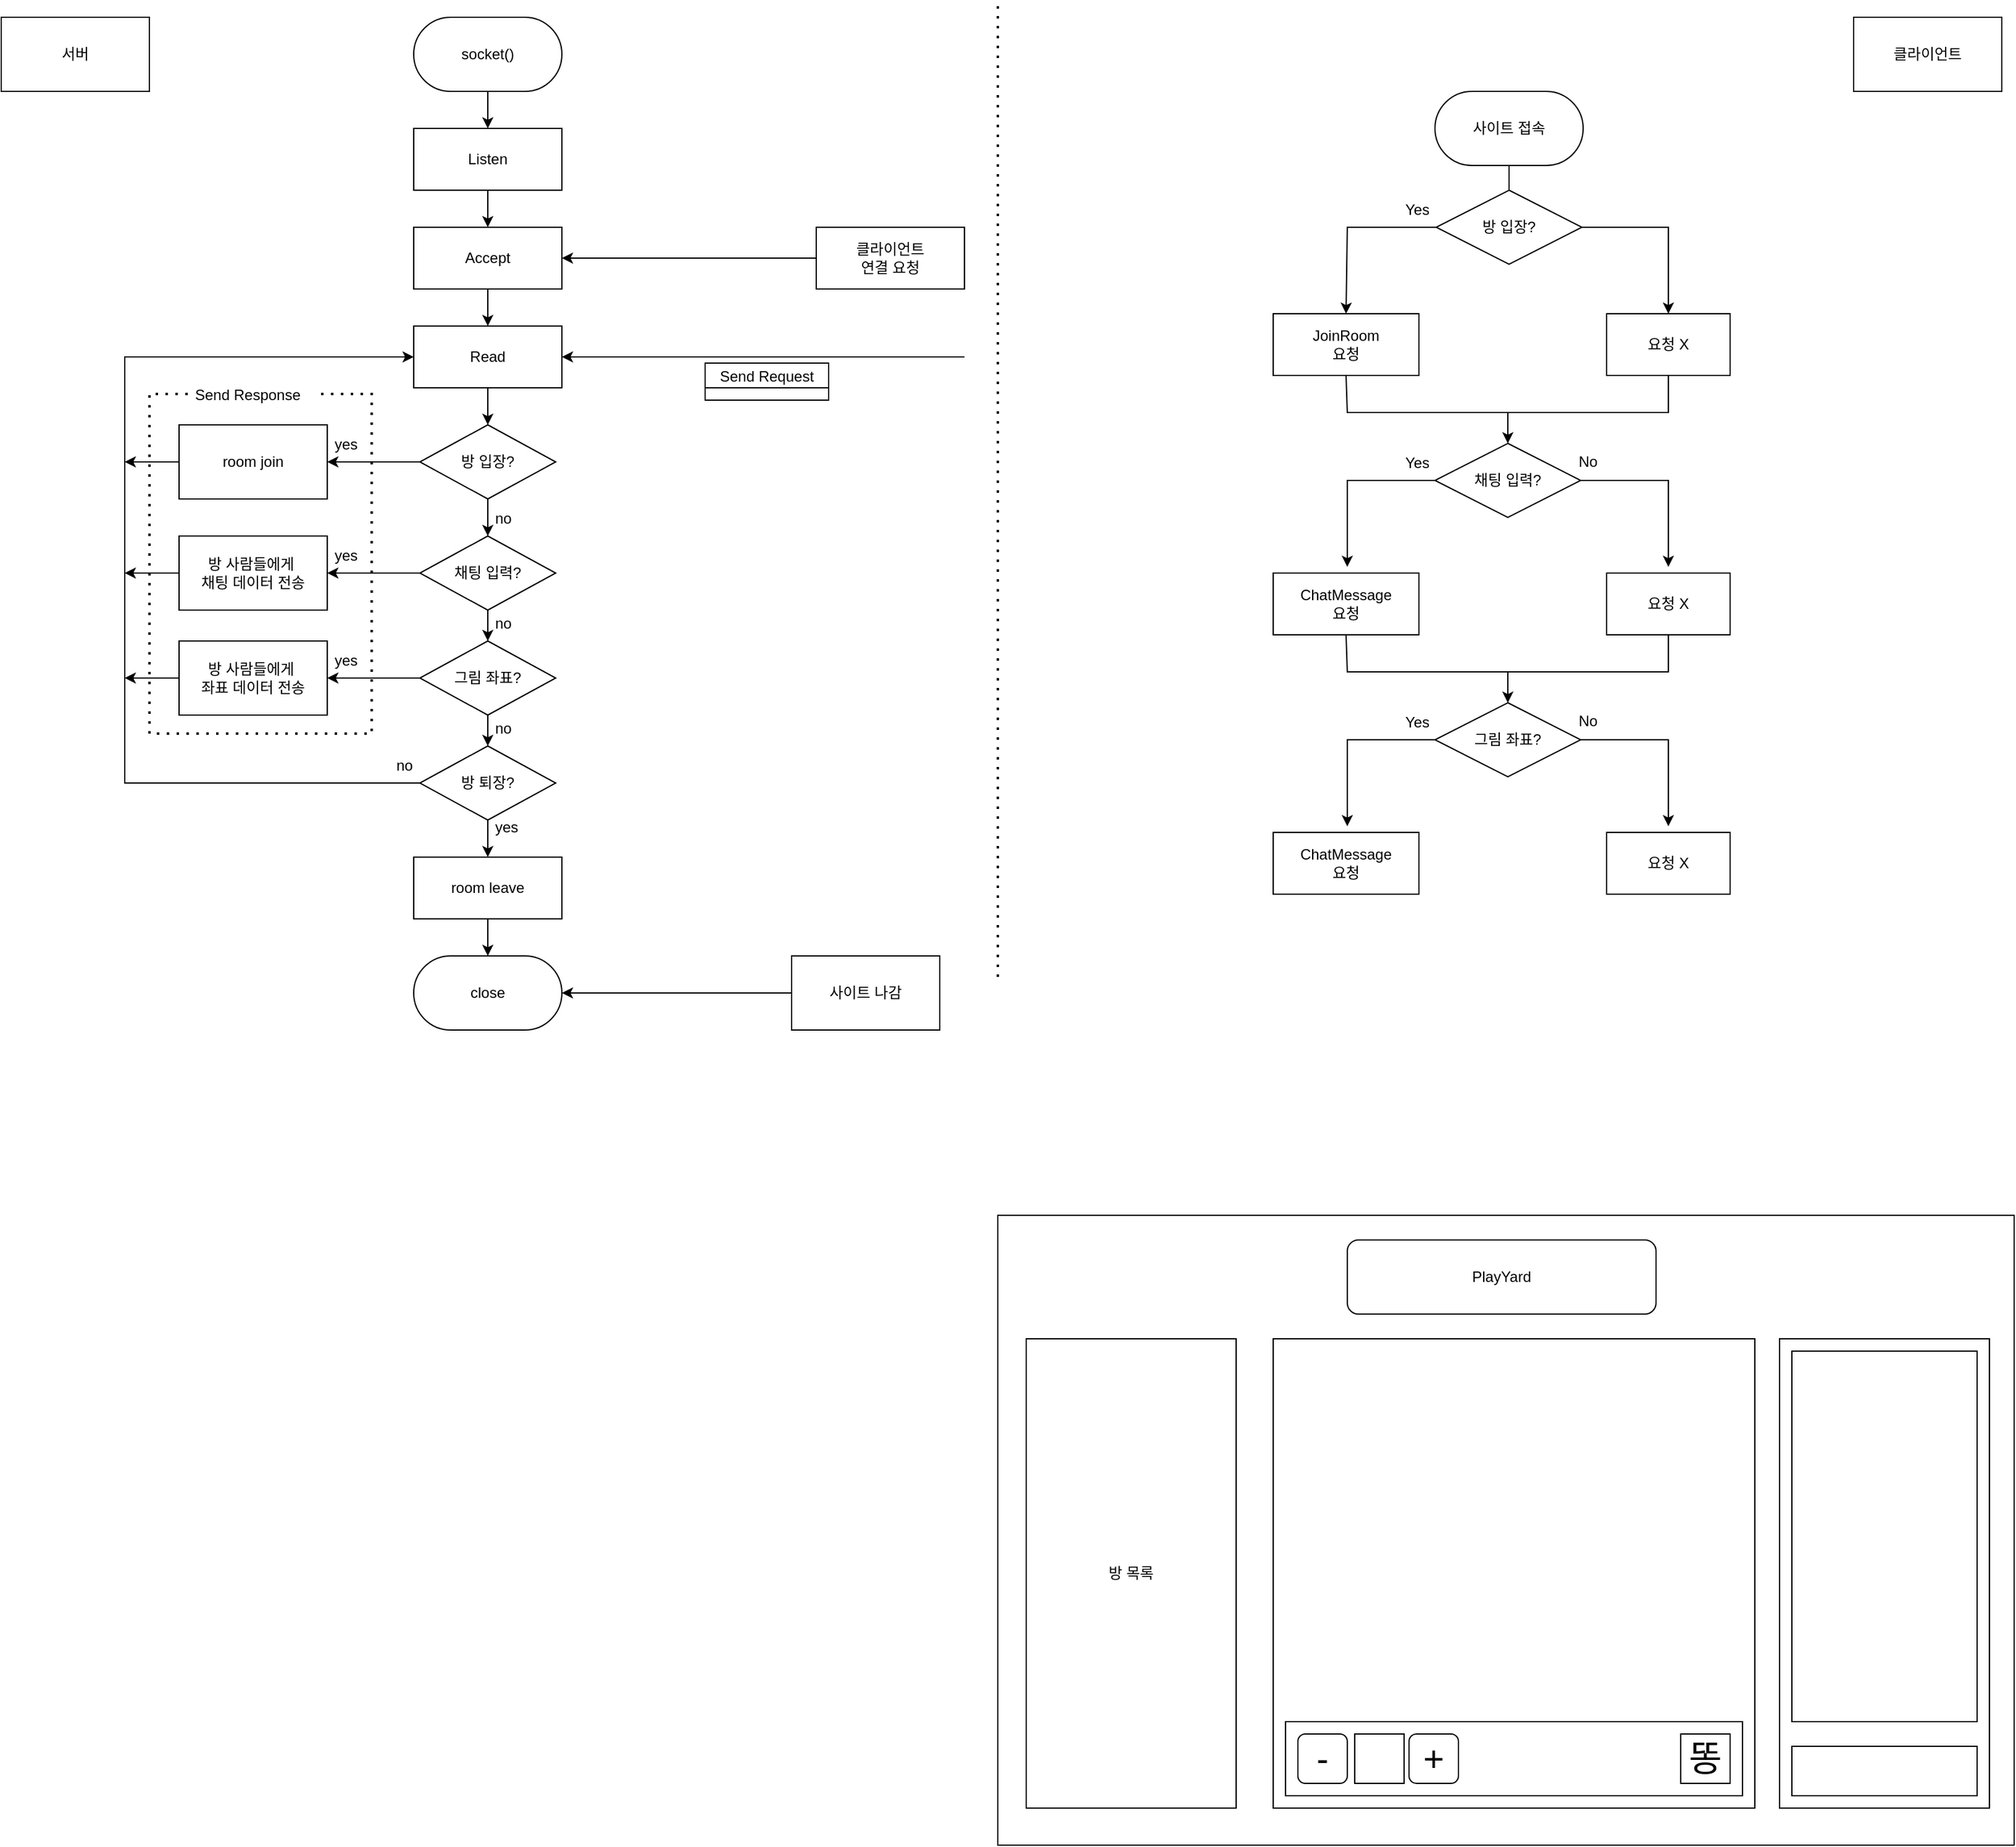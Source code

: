 <mxfile version="20.0.3" type="github">
  <diagram id="WoUSKYyLAS6QP5xmDLaz" name="Page-1">
    <mxGraphModel dx="1422" dy="762" grid="1" gridSize="10" guides="1" tooltips="1" connect="1" arrows="1" fold="1" page="1" pageScale="1" pageWidth="827" pageHeight="1169" math="0" shadow="0">
      <root>
        <mxCell id="0" />
        <mxCell id="1" parent="0" />
        <mxCell id="NI60vL5AaP7EO7W3eIKq-2" value="서버" style="rounded=0;whiteSpace=wrap;html=1;" parent="1" vertex="1">
          <mxGeometry x="20" y="20" width="120" height="60" as="geometry" />
        </mxCell>
        <mxCell id="NI60vL5AaP7EO7W3eIKq-3" value="클라이언트" style="rounded=0;whiteSpace=wrap;html=1;" parent="1" vertex="1">
          <mxGeometry x="1520" y="20" width="120" height="60" as="geometry" />
        </mxCell>
        <mxCell id="NI60vL5AaP7EO7W3eIKq-4" value="" style="endArrow=none;dashed=1;html=1;dashPattern=1 3;strokeWidth=2;rounded=0;" parent="1" edge="1">
          <mxGeometry width="50" height="50" relative="1" as="geometry">
            <mxPoint x="827" y="797" as="sourcePoint" />
            <mxPoint x="827" y="7" as="targetPoint" />
          </mxGeometry>
        </mxCell>
        <mxCell id="NI60vL5AaP7EO7W3eIKq-7" value="" style="rounded=0;whiteSpace=wrap;html=1;" parent="1" vertex="1">
          <mxGeometry x="827" y="990" width="823" height="510" as="geometry" />
        </mxCell>
        <mxCell id="NI60vL5AaP7EO7W3eIKq-8" value="" style="rounded=0;whiteSpace=wrap;html=1;" parent="1" vertex="1">
          <mxGeometry x="1050" y="1090" width="390" height="380" as="geometry" />
        </mxCell>
        <mxCell id="NI60vL5AaP7EO7W3eIKq-10" value="방 목록" style="rounded=0;whiteSpace=wrap;html=1;" parent="1" vertex="1">
          <mxGeometry x="850" y="1090" width="170" height="380" as="geometry" />
        </mxCell>
        <mxCell id="NI60vL5AaP7EO7W3eIKq-11" value="" style="rounded=0;whiteSpace=wrap;html=1;" parent="1" vertex="1">
          <mxGeometry x="1460" y="1090" width="170" height="380" as="geometry" />
        </mxCell>
        <mxCell id="NI60vL5AaP7EO7W3eIKq-12" value="PlayYard" style="rounded=1;whiteSpace=wrap;html=1;" parent="1" vertex="1">
          <mxGeometry x="1110" y="1010" width="250" height="60" as="geometry" />
        </mxCell>
        <mxCell id="NI60vL5AaP7EO7W3eIKq-13" value="" style="rounded=0;whiteSpace=wrap;html=1;" parent="1" vertex="1">
          <mxGeometry x="1060" y="1400" width="370" height="60" as="geometry" />
        </mxCell>
        <mxCell id="NI60vL5AaP7EO7W3eIKq-14" value="&lt;font style=&quot;font-size: 29px;&quot;&gt;-&lt;/font&gt;" style="rounded=1;whiteSpace=wrap;html=1;" parent="1" vertex="1">
          <mxGeometry x="1070" y="1410" width="40" height="40" as="geometry" />
        </mxCell>
        <mxCell id="NI60vL5AaP7EO7W3eIKq-15" value="&lt;font style=&quot;font-size: 29px;&quot;&gt;+&lt;/font&gt;" style="rounded=1;whiteSpace=wrap;html=1;" parent="1" vertex="1">
          <mxGeometry x="1160" y="1410" width="40" height="40" as="geometry" />
        </mxCell>
        <mxCell id="NI60vL5AaP7EO7W3eIKq-16" value="" style="whiteSpace=wrap;html=1;aspect=fixed;fontSize=29;" parent="1" vertex="1">
          <mxGeometry x="1116" y="1410" width="40" height="40" as="geometry" />
        </mxCell>
        <mxCell id="NI60vL5AaP7EO7W3eIKq-17" value="똥" style="whiteSpace=wrap;html=1;aspect=fixed;fontSize=29;" parent="1" vertex="1">
          <mxGeometry x="1380" y="1410" width="40" height="40" as="geometry" />
        </mxCell>
        <mxCell id="NI60vL5AaP7EO7W3eIKq-18" value="" style="rounded=0;whiteSpace=wrap;html=1;fontSize=29;" parent="1" vertex="1">
          <mxGeometry x="1470" y="1420" width="150" height="40" as="geometry" />
        </mxCell>
        <mxCell id="NI60vL5AaP7EO7W3eIKq-19" value="" style="rounded=0;whiteSpace=wrap;html=1;fontSize=29;" parent="1" vertex="1">
          <mxGeometry x="1470" y="1100" width="150" height="300" as="geometry" />
        </mxCell>
        <mxCell id="1nU0iJgryQsgc_WQuSYV-8" value="" style="edgeStyle=orthogonalEdgeStyle;rounded=0;orthogonalLoop=1;jettySize=auto;html=1;" parent="1" source="1nU0iJgryQsgc_WQuSYV-4" target="1nU0iJgryQsgc_WQuSYV-7" edge="1">
          <mxGeometry relative="1" as="geometry" />
        </mxCell>
        <mxCell id="eC7-E6hgbhm-13LzCk_F-1" value="사이트 접속" style="rounded=1;whiteSpace=wrap;html=1;arcSize=50;" parent="1" vertex="1">
          <mxGeometry x="1181" y="80" width="120" height="60" as="geometry" />
        </mxCell>
        <mxCell id="1nU0iJgryQsgc_WQuSYV-4" value="socket()" style="rounded=1;whiteSpace=wrap;html=1;arcSize=50;" parent="1" vertex="1">
          <mxGeometry x="354" y="20" width="120" height="60" as="geometry" />
        </mxCell>
        <mxCell id="eC7-E6hgbhm-13LzCk_F-4" value="" style="endArrow=none;html=1;rounded=0;entryX=0.5;entryY=1;entryDx=0;entryDy=0;" parent="1" target="eC7-E6hgbhm-13LzCk_F-1" edge="1">
          <mxGeometry width="50" height="50" relative="1" as="geometry">
            <mxPoint x="1241" y="160" as="sourcePoint" />
            <mxPoint x="1280" y="190" as="targetPoint" />
          </mxGeometry>
        </mxCell>
        <mxCell id="1nU0iJgryQsgc_WQuSYV-10" value="" style="edgeStyle=orthogonalEdgeStyle;rounded=0;orthogonalLoop=1;jettySize=auto;html=1;" parent="1" source="1nU0iJgryQsgc_WQuSYV-7" target="1nU0iJgryQsgc_WQuSYV-9" edge="1">
          <mxGeometry relative="1" as="geometry" />
        </mxCell>
        <mxCell id="eC7-E6hgbhm-13LzCk_F-7" value="방 입장?" style="rhombus;whiteSpace=wrap;html=1;" parent="1" vertex="1">
          <mxGeometry x="1182" y="160" width="118" height="60" as="geometry" />
        </mxCell>
        <mxCell id="1nU0iJgryQsgc_WQuSYV-7" value="Listen" style="rounded=1;whiteSpace=wrap;html=1;arcSize=0;" parent="1" vertex="1">
          <mxGeometry x="354" y="110" width="120" height="50" as="geometry" />
        </mxCell>
        <mxCell id="eC7-E6hgbhm-13LzCk_F-8" value="" style="endArrow=classic;html=1;rounded=0;exitX=0;exitY=0.5;exitDx=0;exitDy=0;entryX=0.5;entryY=0;entryDx=0;entryDy=0;" parent="1" source="eC7-E6hgbhm-13LzCk_F-7" edge="1" target="eC7-E6hgbhm-13LzCk_F-11">
          <mxGeometry width="50" height="50" relative="1" as="geometry">
            <mxPoint x="1230" y="320" as="sourcePoint" />
            <mxPoint x="1240" y="260" as="targetPoint" />
            <Array as="points">
              <mxPoint x="1110" y="190" />
            </Array>
          </mxGeometry>
        </mxCell>
        <mxCell id="1nU0iJgryQsgc_WQuSYV-14" value="" style="edgeStyle=orthogonalEdgeStyle;rounded=0;orthogonalLoop=1;jettySize=auto;html=1;" parent="1" source="1nU0iJgryQsgc_WQuSYV-9" target="1nU0iJgryQsgc_WQuSYV-13" edge="1">
          <mxGeometry relative="1" as="geometry" />
        </mxCell>
        <mxCell id="1nU0iJgryQsgc_WQuSYV-9" value="Accept" style="whiteSpace=wrap;html=1;rounded=1;arcSize=0;" parent="1" vertex="1">
          <mxGeometry x="354" y="190" width="120" height="50" as="geometry" />
        </mxCell>
        <mxCell id="eC7-E6hgbhm-13LzCk_F-11" value="JoinRoom&lt;br&gt;요청" style="rounded=0;whiteSpace=wrap;html=1;" parent="1" vertex="1">
          <mxGeometry x="1050" y="260" width="118" height="50" as="geometry" />
        </mxCell>
        <mxCell id="1nU0iJgryQsgc_WQuSYV-11" value="" style="endArrow=classic;html=1;rounded=0;entryX=1;entryY=0.5;entryDx=0;entryDy=0;" parent="1" target="1nU0iJgryQsgc_WQuSYV-9" edge="1">
          <mxGeometry width="50" height="50" relative="1" as="geometry">
            <mxPoint x="680" y="215" as="sourcePoint" />
            <mxPoint x="420" y="260" as="targetPoint" />
          </mxGeometry>
        </mxCell>
        <mxCell id="eC7-E6hgbhm-13LzCk_F-14" value="Yes" style="text;strokeColor=none;fillColor=none;align=left;verticalAlign=middle;spacingLeft=4;spacingRight=4;overflow=hidden;points=[[0,0.5],[1,0.5]];portConstraint=eastwest;rotatable=0;" parent="1" vertex="1">
          <mxGeometry x="1151" y="160" width="30" height="30" as="geometry" />
        </mxCell>
        <mxCell id="eC7-E6hgbhm-13LzCk_F-15" value="No" style="text;html=1;strokeColor=none;fillColor=none;align=center;verticalAlign=middle;whiteSpace=wrap;rounded=0;" parent="1" vertex="1">
          <mxGeometry x="1290" y="365" width="30" height="30" as="geometry" />
        </mxCell>
        <mxCell id="1nU0iJgryQsgc_WQuSYV-34" value="" style="edgeStyle=orthogonalEdgeStyle;rounded=0;orthogonalLoop=1;jettySize=auto;html=1;" parent="1" source="1nU0iJgryQsgc_WQuSYV-13" target="1nU0iJgryQsgc_WQuSYV-33" edge="1">
          <mxGeometry relative="1" as="geometry" />
        </mxCell>
        <mxCell id="1nU0iJgryQsgc_WQuSYV-13" value="Read" style="whiteSpace=wrap;html=1;rounded=1;arcSize=0;" parent="1" vertex="1">
          <mxGeometry x="354" y="270" width="120" height="50" as="geometry" />
        </mxCell>
        <mxCell id="1nU0iJgryQsgc_WQuSYV-15" value="" style="endArrow=classic;html=1;rounded=0;entryX=1;entryY=0.5;entryDx=0;entryDy=0;" parent="1" target="1nU0iJgryQsgc_WQuSYV-13" edge="1">
          <mxGeometry width="50" height="50" relative="1" as="geometry">
            <mxPoint x="800" y="295" as="sourcePoint" />
            <mxPoint x="420" y="260" as="targetPoint" />
          </mxGeometry>
        </mxCell>
        <mxCell id="1nU0iJgryQsgc_WQuSYV-19" value="Send Request" style="swimlane;fontStyle=0;childLayout=stackLayout;horizontal=1;startSize=20;horizontalStack=0;resizeParent=1;resizeParentMax=0;resizeLast=0;collapsible=1;marginBottom=0;" parent="1" vertex="1" collapsed="1">
          <mxGeometry x="590" y="300" width="100" height="30" as="geometry">
            <mxRectangle x="590" y="300" width="140" height="140" as="alternateBounds" />
          </mxGeometry>
        </mxCell>
        <mxCell id="1nU0iJgryQsgc_WQuSYV-20" value="방 입장 " style="text;strokeColor=none;fillColor=none;align=left;verticalAlign=middle;spacingLeft=4;spacingRight=4;overflow=hidden;points=[[0,0.5],[1,0.5]];portConstraint=eastwest;rotatable=0;" parent="1nU0iJgryQsgc_WQuSYV-19" vertex="1">
          <mxGeometry y="20" width="140" height="30" as="geometry" />
        </mxCell>
        <mxCell id="1nU0iJgryQsgc_WQuSYV-21" value="채팅 입력" style="text;strokeColor=none;fillColor=none;align=left;verticalAlign=middle;spacingLeft=4;spacingRight=4;overflow=hidden;points=[[0,0.5],[1,0.5]];portConstraint=eastwest;rotatable=0;" parent="1nU0iJgryQsgc_WQuSYV-19" vertex="1">
          <mxGeometry y="50" width="140" height="30" as="geometry" />
        </mxCell>
        <mxCell id="1nU0iJgryQsgc_WQuSYV-22" value="그림 좌표" style="text;strokeColor=none;fillColor=none;align=left;verticalAlign=middle;spacingLeft=4;spacingRight=4;overflow=hidden;points=[[0,0.5],[1,0.5]];portConstraint=eastwest;rotatable=0;" parent="1nU0iJgryQsgc_WQuSYV-19" vertex="1">
          <mxGeometry y="80" width="140" height="30" as="geometry" />
        </mxCell>
        <mxCell id="1nU0iJgryQsgc_WQuSYV-29" value="방 퇴장" style="text;strokeColor=none;fillColor=none;align=left;verticalAlign=middle;spacingLeft=4;spacingRight=4;overflow=hidden;points=[[0,0.5],[1,0.5]];portConstraint=eastwest;rotatable=0;" parent="1nU0iJgryQsgc_WQuSYV-19" vertex="1">
          <mxGeometry y="110" width="140" height="30" as="geometry" />
        </mxCell>
        <mxCell id="1nU0iJgryQsgc_WQuSYV-37" value="" style="edgeStyle=orthogonalEdgeStyle;rounded=0;orthogonalLoop=1;jettySize=auto;html=1;" edge="1" parent="1" source="1nU0iJgryQsgc_WQuSYV-33" target="1nU0iJgryQsgc_WQuSYV-36">
          <mxGeometry relative="1" as="geometry" />
        </mxCell>
        <mxCell id="1nU0iJgryQsgc_WQuSYV-40" value="" style="edgeStyle=orthogonalEdgeStyle;rounded=0;orthogonalLoop=1;jettySize=auto;html=1;" edge="1" parent="1" source="1nU0iJgryQsgc_WQuSYV-33" target="1nU0iJgryQsgc_WQuSYV-39">
          <mxGeometry relative="1" as="geometry" />
        </mxCell>
        <mxCell id="1nU0iJgryQsgc_WQuSYV-33" value="방 입장?" style="rhombus;whiteSpace=wrap;html=1;rounded=1;arcSize=0;" parent="1" vertex="1">
          <mxGeometry x="359" y="350" width="110" height="60" as="geometry" />
        </mxCell>
        <mxCell id="z7oYP6aFVALT8as85rb3-2" value="" style="endArrow=classic;html=1;rounded=0;exitX=1;exitY=0.5;exitDx=0;exitDy=0;entryX=0.5;entryY=0;entryDx=0;entryDy=0;" edge="1" parent="1" source="eC7-E6hgbhm-13LzCk_F-7" target="z7oYP6aFVALT8as85rb3-3">
          <mxGeometry width="50" height="50" relative="1" as="geometry">
            <mxPoint x="1251" y="230" as="sourcePoint" />
            <mxPoint x="1340" y="190" as="targetPoint" />
            <Array as="points">
              <mxPoint x="1370" y="190" />
            </Array>
          </mxGeometry>
        </mxCell>
        <mxCell id="1nU0iJgryQsgc_WQuSYV-35" value="클라이언트&lt;br&gt;연결 요청" style="rounded=0;whiteSpace=wrap;html=1;" vertex="1" parent="1">
          <mxGeometry x="680" y="190" width="120" height="50" as="geometry" />
        </mxCell>
        <mxCell id="z7oYP6aFVALT8as85rb3-3" value="요청 X" style="rounded=0;whiteSpace=wrap;html=1;" vertex="1" parent="1">
          <mxGeometry x="1320" y="260" width="100" height="50" as="geometry" />
        </mxCell>
        <mxCell id="1nU0iJgryQsgc_WQuSYV-36" value="room join" style="whiteSpace=wrap;html=1;rounded=1;arcSize=0;" vertex="1" parent="1">
          <mxGeometry x="164" y="350" width="120" height="60" as="geometry" />
        </mxCell>
        <mxCell id="z7oYP6aFVALT8as85rb3-6" value="채팅 입력?" style="rhombus;whiteSpace=wrap;html=1;" vertex="1" parent="1">
          <mxGeometry x="1181" y="365" width="118" height="60" as="geometry" />
        </mxCell>
        <mxCell id="1nU0iJgryQsgc_WQuSYV-38" value="yes" style="text;strokeColor=none;fillColor=none;align=left;verticalAlign=middle;spacingLeft=4;spacingRight=4;overflow=hidden;points=[[0,0.5],[1,0.5]];portConstraint=eastwest;rotatable=0;" vertex="1" parent="1">
          <mxGeometry x="284" y="350" width="80" height="30" as="geometry" />
        </mxCell>
        <mxCell id="z7oYP6aFVALT8as85rb3-7" value="" style="endArrow=classic;html=1;rounded=0;exitX=1;exitY=0.5;exitDx=0;exitDy=0;" edge="1" parent="1" source="z7oYP6aFVALT8as85rb3-6">
          <mxGeometry width="50" height="50" relative="1" as="geometry">
            <mxPoint x="1310" y="225" as="sourcePoint" />
            <mxPoint x="1370" y="465" as="targetPoint" />
            <Array as="points">
              <mxPoint x="1370" y="395" />
            </Array>
          </mxGeometry>
        </mxCell>
        <mxCell id="1nU0iJgryQsgc_WQuSYV-43" value="" style="edgeStyle=orthogonalEdgeStyle;rounded=0;orthogonalLoop=1;jettySize=auto;html=1;" edge="1" parent="1" source="1nU0iJgryQsgc_WQuSYV-39" target="1nU0iJgryQsgc_WQuSYV-42">
          <mxGeometry relative="1" as="geometry" />
        </mxCell>
        <mxCell id="z7oYP6aFVALT8as85rb3-8" value="" style="endArrow=classic;html=1;rounded=0;exitX=0;exitY=0.5;exitDx=0;exitDy=0;" edge="1" parent="1">
          <mxGeometry width="50" height="50" relative="1" as="geometry">
            <mxPoint x="1182" y="395" as="sourcePoint" />
            <mxPoint x="1110" y="465" as="targetPoint" />
            <Array as="points">
              <mxPoint x="1110" y="395" />
            </Array>
          </mxGeometry>
        </mxCell>
        <mxCell id="1nU0iJgryQsgc_WQuSYV-54" value="" style="edgeStyle=orthogonalEdgeStyle;rounded=0;orthogonalLoop=1;jettySize=auto;html=1;" edge="1" parent="1" source="1nU0iJgryQsgc_WQuSYV-39" target="1nU0iJgryQsgc_WQuSYV-53">
          <mxGeometry relative="1" as="geometry" />
        </mxCell>
        <mxCell id="z7oYP6aFVALT8as85rb3-9" value="" style="endArrow=none;html=1;rounded=0;exitX=0.5;exitY=1;exitDx=0;exitDy=0;entryX=0.5;entryY=1;entryDx=0;entryDy=0;" edge="1" parent="1" source="eC7-E6hgbhm-13LzCk_F-11" target="z7oYP6aFVALT8as85rb3-3">
          <mxGeometry width="50" height="50" relative="1" as="geometry">
            <mxPoint x="1092" y="332" as="sourcePoint" />
            <mxPoint x="1352" y="332" as="targetPoint" />
            <Array as="points">
              <mxPoint x="1110" y="340" />
              <mxPoint x="1370" y="340" />
            </Array>
          </mxGeometry>
        </mxCell>
        <mxCell id="1nU0iJgryQsgc_WQuSYV-39" value="채팅 입력?" style="rhombus;whiteSpace=wrap;html=1;rounded=1;arcSize=0;" vertex="1" parent="1">
          <mxGeometry x="359" y="440" width="110" height="60" as="geometry" />
        </mxCell>
        <mxCell id="z7oYP6aFVALT8as85rb3-10" value="" style="endArrow=classic;html=1;rounded=0;entryX=0.5;entryY=0;entryDx=0;entryDy=0;" edge="1" parent="1" target="z7oYP6aFVALT8as85rb3-6">
          <mxGeometry width="50" height="50" relative="1" as="geometry">
            <mxPoint x="1240" y="340" as="sourcePoint" />
            <mxPoint x="1170" y="278" as="targetPoint" />
          </mxGeometry>
        </mxCell>
        <mxCell id="1nU0iJgryQsgc_WQuSYV-41" value="no" style="text;strokeColor=none;fillColor=none;align=left;verticalAlign=middle;spacingLeft=4;spacingRight=4;overflow=hidden;points=[[0,0.5],[1,0.5]];portConstraint=eastwest;rotatable=0;" vertex="1" parent="1">
          <mxGeometry x="414" y="410" width="80" height="30" as="geometry" />
        </mxCell>
        <mxCell id="1nU0iJgryQsgc_WQuSYV-45" value="" style="edgeStyle=orthogonalEdgeStyle;rounded=0;orthogonalLoop=1;jettySize=auto;html=1;" edge="1" parent="1" source="1nU0iJgryQsgc_WQuSYV-42" target="1nU0iJgryQsgc_WQuSYV-44">
          <mxGeometry relative="1" as="geometry" />
        </mxCell>
        <mxCell id="1nU0iJgryQsgc_WQuSYV-56" value="" style="edgeStyle=orthogonalEdgeStyle;rounded=0;orthogonalLoop=1;jettySize=auto;html=1;" edge="1" parent="1" source="1nU0iJgryQsgc_WQuSYV-42" target="1nU0iJgryQsgc_WQuSYV-55">
          <mxGeometry relative="1" as="geometry" />
        </mxCell>
        <mxCell id="1nU0iJgryQsgc_WQuSYV-42" value="그림 좌표?" style="rhombus;whiteSpace=wrap;html=1;rounded=1;arcSize=0;" vertex="1" parent="1">
          <mxGeometry x="359" y="525" width="110" height="60" as="geometry" />
        </mxCell>
        <mxCell id="1nU0iJgryQsgc_WQuSYV-49" value="" style="edgeStyle=orthogonalEdgeStyle;rounded=0;orthogonalLoop=1;jettySize=auto;html=1;" edge="1" parent="1" source="1nU0iJgryQsgc_WQuSYV-44" target="1nU0iJgryQsgc_WQuSYV-48">
          <mxGeometry relative="1" as="geometry" />
        </mxCell>
        <mxCell id="1nU0iJgryQsgc_WQuSYV-44" value="방 퇴장?" style="rhombus;whiteSpace=wrap;html=1;rounded=1;arcSize=0;" vertex="1" parent="1">
          <mxGeometry x="359" y="610" width="110" height="60" as="geometry" />
        </mxCell>
        <mxCell id="1nU0iJgryQsgc_WQuSYV-46" value="no" style="text;strokeColor=none;fillColor=none;align=left;verticalAlign=middle;spacingLeft=4;spacingRight=4;overflow=hidden;points=[[0,0.5],[1,0.5]];portConstraint=eastwest;rotatable=0;" vertex="1" parent="1">
          <mxGeometry x="414" y="495" width="80" height="30" as="geometry" />
        </mxCell>
        <mxCell id="1nU0iJgryQsgc_WQuSYV-47" value="no" style="text;strokeColor=none;fillColor=none;align=left;verticalAlign=middle;spacingLeft=4;spacingRight=4;overflow=hidden;points=[[0,0.5],[1,0.5]];portConstraint=eastwest;rotatable=0;" vertex="1" parent="1">
          <mxGeometry x="414" y="580" width="80" height="30" as="geometry" />
        </mxCell>
        <mxCell id="1nU0iJgryQsgc_WQuSYV-48" value="room leave" style="whiteSpace=wrap;html=1;rounded=1;arcSize=0;" vertex="1" parent="1">
          <mxGeometry x="354" y="700" width="120" height="50" as="geometry" />
        </mxCell>
        <mxCell id="1nU0iJgryQsgc_WQuSYV-50" value="" style="endArrow=classic;html=1;rounded=0;exitX=0;exitY=0.5;exitDx=0;exitDy=0;entryX=0;entryY=0.5;entryDx=0;entryDy=0;" edge="1" parent="1" source="1nU0iJgryQsgc_WQuSYV-44" target="1nU0iJgryQsgc_WQuSYV-13">
          <mxGeometry width="50" height="50" relative="1" as="geometry">
            <mxPoint x="370" y="520" as="sourcePoint" />
            <mxPoint x="120" y="290" as="targetPoint" />
            <Array as="points">
              <mxPoint x="120" y="640" />
              <mxPoint x="120" y="295" />
            </Array>
          </mxGeometry>
        </mxCell>
        <mxCell id="1nU0iJgryQsgc_WQuSYV-51" value="no" style="text;strokeColor=none;fillColor=none;align=left;verticalAlign=middle;spacingLeft=4;spacingRight=4;overflow=hidden;points=[[0,0.5],[1,0.5]];portConstraint=eastwest;rotatable=0;" vertex="1" parent="1">
          <mxGeometry x="334" y="610" width="80" height="30" as="geometry" />
        </mxCell>
        <mxCell id="1nU0iJgryQsgc_WQuSYV-52" value="yes" style="text;strokeColor=none;fillColor=none;align=left;verticalAlign=middle;spacingLeft=4;spacingRight=4;overflow=hidden;points=[[0,0.5],[1,0.5]];portConstraint=eastwest;rotatable=0;" vertex="1" parent="1">
          <mxGeometry x="414" y="660" width="80" height="30" as="geometry" />
        </mxCell>
        <mxCell id="1nU0iJgryQsgc_WQuSYV-53" value="방 사람들에게&amp;nbsp;&lt;br&gt;채팅 데이터 전송" style="whiteSpace=wrap;html=1;rounded=1;arcSize=0;" vertex="1" parent="1">
          <mxGeometry x="164" y="440" width="120" height="60" as="geometry" />
        </mxCell>
        <mxCell id="1nU0iJgryQsgc_WQuSYV-55" value="방 사람들에게&amp;nbsp;&lt;br&gt;좌표 데이터 전송" style="whiteSpace=wrap;html=1;rounded=1;arcSize=0;" vertex="1" parent="1">
          <mxGeometry x="164" y="525" width="120" height="60" as="geometry" />
        </mxCell>
        <mxCell id="1nU0iJgryQsgc_WQuSYV-57" value="yes" style="text;strokeColor=none;fillColor=none;align=left;verticalAlign=middle;spacingLeft=4;spacingRight=4;overflow=hidden;points=[[0,0.5],[1,0.5]];portConstraint=eastwest;rotatable=0;" vertex="1" parent="1">
          <mxGeometry x="284" y="440" width="80" height="30" as="geometry" />
        </mxCell>
        <mxCell id="1nU0iJgryQsgc_WQuSYV-58" value="yes" style="text;strokeColor=none;fillColor=none;align=left;verticalAlign=middle;spacingLeft=4;spacingRight=4;overflow=hidden;points=[[0,0.5],[1,0.5]];portConstraint=eastwest;rotatable=0;" vertex="1" parent="1">
          <mxGeometry x="284" y="525" width="80" height="30" as="geometry" />
        </mxCell>
        <mxCell id="1nU0iJgryQsgc_WQuSYV-59" value="" style="endArrow=classic;html=1;rounded=0;exitX=0;exitY=0.5;exitDx=0;exitDy=0;" edge="1" parent="1" source="1nU0iJgryQsgc_WQuSYV-55">
          <mxGeometry width="50" height="50" relative="1" as="geometry">
            <mxPoint x="160" y="560" as="sourcePoint" />
            <mxPoint x="120" y="555" as="targetPoint" />
          </mxGeometry>
        </mxCell>
        <mxCell id="1nU0iJgryQsgc_WQuSYV-60" value="" style="endArrow=classic;html=1;rounded=0;exitX=0;exitY=0.5;exitDx=0;exitDy=0;" edge="1" parent="1" source="1nU0iJgryQsgc_WQuSYV-53">
          <mxGeometry width="50" height="50" relative="1" as="geometry">
            <mxPoint x="430" y="510" as="sourcePoint" />
            <mxPoint x="120" y="470" as="targetPoint" />
          </mxGeometry>
        </mxCell>
        <mxCell id="1nU0iJgryQsgc_WQuSYV-61" value="" style="endArrow=classic;html=1;rounded=0;exitX=0;exitY=0.5;exitDx=0;exitDy=0;" edge="1" parent="1" source="1nU0iJgryQsgc_WQuSYV-36">
          <mxGeometry width="50" height="50" relative="1" as="geometry">
            <mxPoint x="430" y="510" as="sourcePoint" />
            <mxPoint x="120" y="380" as="targetPoint" />
          </mxGeometry>
        </mxCell>
        <mxCell id="1nU0iJgryQsgc_WQuSYV-62" value="close" style="rounded=1;whiteSpace=wrap;html=1;arcSize=50;" vertex="1" parent="1">
          <mxGeometry x="354" y="780" width="120" height="60" as="geometry" />
        </mxCell>
        <mxCell id="1nU0iJgryQsgc_WQuSYV-63" value="" style="endArrow=classic;html=1;rounded=0;exitX=0.5;exitY=1;exitDx=0;exitDy=0;entryX=0.5;entryY=0;entryDx=0;entryDy=0;" edge="1" parent="1" source="1nU0iJgryQsgc_WQuSYV-48" target="1nU0iJgryQsgc_WQuSYV-62">
          <mxGeometry width="50" height="50" relative="1" as="geometry">
            <mxPoint x="420" y="710" as="sourcePoint" />
            <mxPoint x="470" y="660" as="targetPoint" />
          </mxGeometry>
        </mxCell>
        <mxCell id="1nU0iJgryQsgc_WQuSYV-64" value="" style="endArrow=classic;html=1;rounded=0;entryX=1;entryY=0.5;entryDx=0;entryDy=0;" edge="1" parent="1" target="1nU0iJgryQsgc_WQuSYV-62">
          <mxGeometry width="50" height="50" relative="1" as="geometry">
            <mxPoint x="660" y="810" as="sourcePoint" />
            <mxPoint x="470" y="660" as="targetPoint" />
          </mxGeometry>
        </mxCell>
        <mxCell id="1nU0iJgryQsgc_WQuSYV-65" value="사이트 나감" style="rounded=0;whiteSpace=wrap;html=1;" vertex="1" parent="1">
          <mxGeometry x="660" y="780" width="120" height="60" as="geometry" />
        </mxCell>
        <mxCell id="z7oYP6aFVALT8as85rb3-12" value="ChatMessage&lt;br&gt;요청" style="rounded=0;whiteSpace=wrap;html=1;" vertex="1" parent="1">
          <mxGeometry x="1050" y="470" width="118" height="50" as="geometry" />
        </mxCell>
        <mxCell id="gKPgeCyqO32LE-ZK3pid-1" value="Send Response" style="text;strokeColor=none;fillColor=none;align=left;verticalAlign=middle;spacingLeft=4;spacingRight=4;overflow=hidden;points=[[0,0.5],[1,0.5]];portConstraint=eastwest;rotatable=0;" vertex="1" parent="1">
          <mxGeometry x="171" y="310" width="106" height="30" as="geometry" />
        </mxCell>
        <mxCell id="z7oYP6aFVALT8as85rb3-13" value="요청 X" style="rounded=0;whiteSpace=wrap;html=1;" vertex="1" parent="1">
          <mxGeometry x="1320" y="470" width="100" height="50" as="geometry" />
        </mxCell>
        <mxCell id="gKPgeCyqO32LE-ZK3pid-3" value="" style="endArrow=none;dashed=1;html=1;dashPattern=1 3;strokeWidth=2;rounded=0;entryX=1;entryY=0.5;entryDx=0;entryDy=0;exitX=0;exitY=0.5;exitDx=0;exitDy=0;" edge="1" parent="1" source="gKPgeCyqO32LE-ZK3pid-1" target="gKPgeCyqO32LE-ZK3pid-1">
          <mxGeometry width="50" height="50" relative="1" as="geometry">
            <mxPoint x="320" y="600" as="sourcePoint" />
            <mxPoint x="320" y="360" as="targetPoint" />
            <Array as="points">
              <mxPoint x="140" y="325" />
              <mxPoint x="140" y="600" />
              <mxPoint x="320" y="600" />
              <mxPoint x="320" y="325" />
            </Array>
          </mxGeometry>
        </mxCell>
        <mxCell id="z7oYP6aFVALT8as85rb3-14" value="Yes" style="text;strokeColor=none;fillColor=none;align=left;verticalAlign=middle;spacingLeft=4;spacingRight=4;overflow=hidden;points=[[0,0.5],[1,0.5]];portConstraint=eastwest;rotatable=0;" vertex="1" parent="1">
          <mxGeometry x="1151" y="365" width="30" height="30" as="geometry" />
        </mxCell>
        <mxCell id="z7oYP6aFVALT8as85rb3-15" value="No" style="text;html=1;strokeColor=none;fillColor=none;align=center;verticalAlign=middle;whiteSpace=wrap;rounded=0;" vertex="1" parent="1">
          <mxGeometry x="1290" y="575" width="30" height="30" as="geometry" />
        </mxCell>
        <mxCell id="z7oYP6aFVALT8as85rb3-16" value="그림 좌표?" style="rhombus;whiteSpace=wrap;html=1;" vertex="1" parent="1">
          <mxGeometry x="1181" y="575" width="118" height="60" as="geometry" />
        </mxCell>
        <mxCell id="z7oYP6aFVALT8as85rb3-17" value="" style="endArrow=classic;html=1;rounded=0;exitX=1;exitY=0.5;exitDx=0;exitDy=0;" edge="1" parent="1" source="z7oYP6aFVALT8as85rb3-16">
          <mxGeometry width="50" height="50" relative="1" as="geometry">
            <mxPoint x="1310" y="435" as="sourcePoint" />
            <mxPoint x="1370" y="675" as="targetPoint" />
            <Array as="points">
              <mxPoint x="1370" y="605" />
            </Array>
          </mxGeometry>
        </mxCell>
        <mxCell id="z7oYP6aFVALT8as85rb3-18" value="" style="endArrow=classic;html=1;rounded=0;exitX=0;exitY=0.5;exitDx=0;exitDy=0;" edge="1" parent="1">
          <mxGeometry width="50" height="50" relative="1" as="geometry">
            <mxPoint x="1182" y="605" as="sourcePoint" />
            <mxPoint x="1110" y="675" as="targetPoint" />
            <Array as="points">
              <mxPoint x="1110" y="605" />
            </Array>
          </mxGeometry>
        </mxCell>
        <mxCell id="z7oYP6aFVALT8as85rb3-19" value="" style="endArrow=none;html=1;rounded=0;exitX=0.5;exitY=1;exitDx=0;exitDy=0;entryX=0.5;entryY=1;entryDx=0;entryDy=0;" edge="1" parent="1">
          <mxGeometry width="50" height="50" relative="1" as="geometry">
            <mxPoint x="1109" y="520" as="sourcePoint" />
            <mxPoint x="1370" y="520" as="targetPoint" />
            <Array as="points">
              <mxPoint x="1110" y="550" />
              <mxPoint x="1370" y="550" />
            </Array>
          </mxGeometry>
        </mxCell>
        <mxCell id="z7oYP6aFVALT8as85rb3-20" value="" style="endArrow=classic;html=1;rounded=0;entryX=0.5;entryY=0;entryDx=0;entryDy=0;" edge="1" parent="1" target="z7oYP6aFVALT8as85rb3-16">
          <mxGeometry width="50" height="50" relative="1" as="geometry">
            <mxPoint x="1240" y="550" as="sourcePoint" />
            <mxPoint x="1170" y="488" as="targetPoint" />
          </mxGeometry>
        </mxCell>
        <mxCell id="z7oYP6aFVALT8as85rb3-21" value="ChatMessage&lt;br&gt;요청" style="rounded=0;whiteSpace=wrap;html=1;" vertex="1" parent="1">
          <mxGeometry x="1050" y="680" width="118" height="50" as="geometry" />
        </mxCell>
        <mxCell id="z7oYP6aFVALT8as85rb3-22" value="요청 X" style="rounded=0;whiteSpace=wrap;html=1;" vertex="1" parent="1">
          <mxGeometry x="1320" y="680" width="100" height="50" as="geometry" />
        </mxCell>
        <mxCell id="z7oYP6aFVALT8as85rb3-23" value="Yes" style="text;strokeColor=none;fillColor=none;align=left;verticalAlign=middle;spacingLeft=4;spacingRight=4;overflow=hidden;points=[[0,0.5],[1,0.5]];portConstraint=eastwest;rotatable=0;" vertex="1" parent="1">
          <mxGeometry x="1151" y="575" width="30" height="30" as="geometry" />
        </mxCell>
      </root>
    </mxGraphModel>
  </diagram>
</mxfile>
